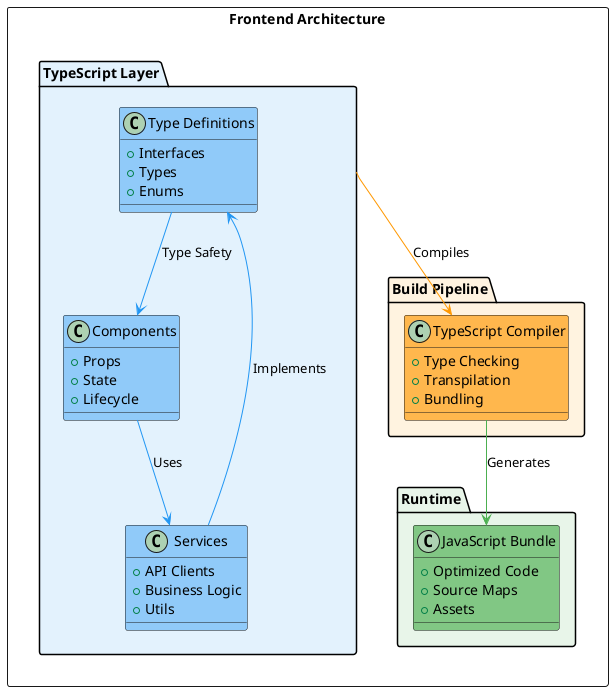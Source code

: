 @startuml "TypeScript no Frontend"

!define RECTANGLE class

skinparam {
    BackgroundColor transparent
    ArrowColor #2C3E50
    BorderColor #2C3E50
    FontColor #2C3E50
    FontSize 14
}

rectangle "Frontend Architecture" {
    package "TypeScript Layer" as TSL #E3F2FD {
        RECTANGLE "Type Definitions" as TD #90CAF9 {
            + Interfaces
            + Types
            + Enums
        }
        
        RECTANGLE "Components" as COMP #90CAF9 {
            + Props
            + State
            + Lifecycle
        }
        
        RECTANGLE "Services" as SERV #90CAF9 {
            + API Clients
            + Business Logic
            + Utils
        }
    }
    
    package "Build Pipeline" as BP #FFF3E0 {
        RECTANGLE "TypeScript Compiler" as TSC #FFB74D {
            + Type Checking
            + Transpilation
            + Bundling
        }
    }
    
    package "Runtime" as RT #E8F5E9 {
        RECTANGLE "JavaScript Bundle" as JSB #81C784 {
            + Optimized Code
            + Source Maps
            + Assets
        }
    }
}

TD -[#2196F3]-> COMP : "Type Safety"
COMP -[#2196F3]-> SERV : "Uses"
SERV -[#2196F3]-> TD : "Implements"
TSL -[#FF9800]-> TSC : "Compiles"
TSC -[#4CAF50]-> JSB : "Generates"

@enduml 
